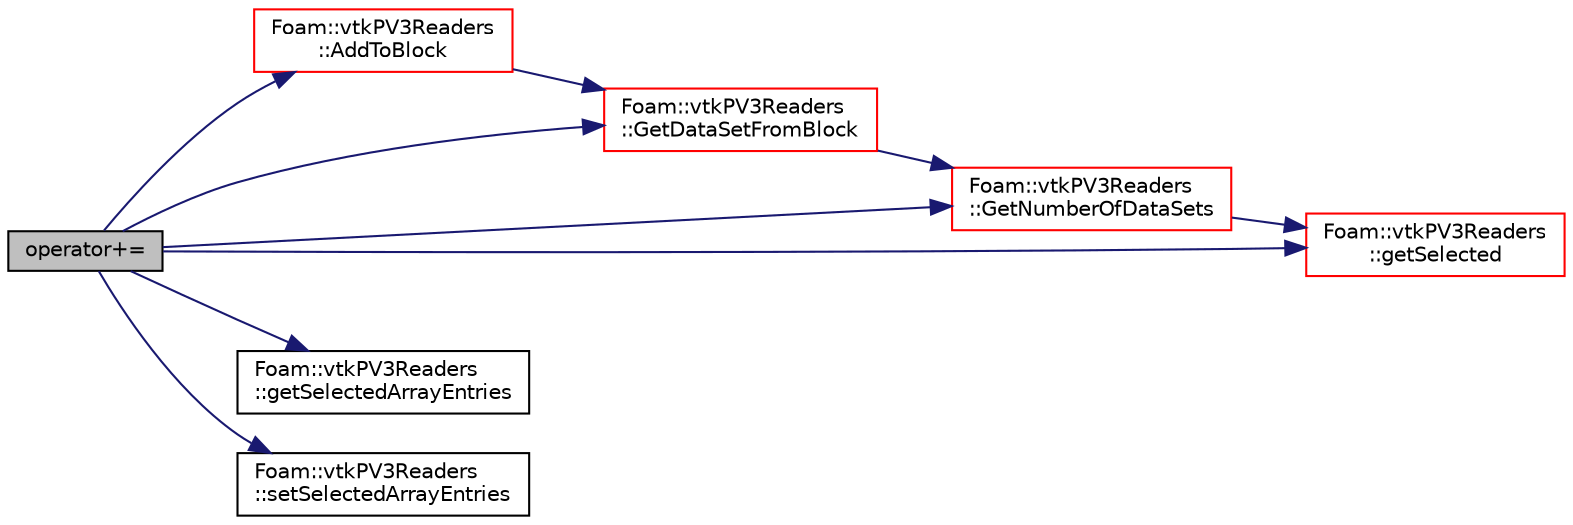digraph "operator+="
{
  bgcolor="transparent";
  edge [fontname="Helvetica",fontsize="10",labelfontname="Helvetica",labelfontsize="10"];
  node [fontname="Helvetica",fontsize="10",shape=record];
  rankdir="LR";
  Node1 [label="operator+=",height=0.2,width=0.4,color="black", fillcolor="grey75", style="filled", fontcolor="black"];
  Node1 -> Node2 [color="midnightblue",fontsize="10",style="solid",fontname="Helvetica"];
  Node2 [label="Foam::vtkPV3Readers\l::AddToBlock",height=0.2,width=0.4,color="red",URL="$a10829.html#a7cdc02b6bb650c025fc7b6cca670a484",tooltip="Convenience method use to convert the readers from VTK 5. "];
  Node2 -> Node3 [color="midnightblue",fontsize="10",style="solid",fontname="Helvetica"];
  Node3 [label="Foam::vtkPV3Readers\l::GetDataSetFromBlock",height=0.2,width=0.4,color="red",URL="$a10829.html#a92ccdd864d49d9305bfc04fb6546855f",tooltip="Convenience method use to convert the readers from VTK 5. "];
  Node3 -> Node4 [color="midnightblue",fontsize="10",style="solid",fontname="Helvetica"];
  Node4 [label="Foam::vtkPV3Readers\l::GetNumberOfDataSets",height=0.2,width=0.4,color="red",URL="$a10829.html#abd4ff20abe85d7b6ad557f087ed28262",tooltip="Convenience method use to convert the readers from VTK 5. "];
  Node4 -> Node5 [color="midnightblue",fontsize="10",style="solid",fontname="Helvetica"];
  Node5 [label="Foam::vtkPV3Readers\l::getSelected",height=0.2,width=0.4,color="red",URL="$a10829.html#adae6486219c77725d52a3061e66066ef",tooltip="Retrieve the current selections as a wordHashSet. "];
  Node1 -> Node3 [color="midnightblue",fontsize="10",style="solid",fontname="Helvetica"];
  Node1 -> Node4 [color="midnightblue",fontsize="10",style="solid",fontname="Helvetica"];
  Node1 -> Node5 [color="midnightblue",fontsize="10",style="solid",fontname="Helvetica"];
  Node1 -> Node6 [color="midnightblue",fontsize="10",style="solid",fontname="Helvetica"];
  Node6 [label="Foam::vtkPV3Readers\l::getSelectedArrayEntries",height=0.2,width=0.4,color="black",URL="$a10829.html#a454280c43f625fea13f94875786a31fb",tooltip="Retrieve the current selections. "];
  Node1 -> Node7 [color="midnightblue",fontsize="10",style="solid",fontname="Helvetica"];
  Node7 [label="Foam::vtkPV3Readers\l::setSelectedArrayEntries",height=0.2,width=0.4,color="black",URL="$a10829.html#a6cc08e371732714bf9b5875f3fb837a1",tooltip="Set selection(s) "];
}
